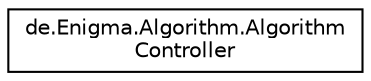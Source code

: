 digraph "Grafische Darstellung der Klassenhierarchie"
{
  edge [fontname="Helvetica",fontsize="10",labelfontname="Helvetica",labelfontsize="10"];
  node [fontname="Helvetica",fontsize="10",shape=record];
  rankdir="LR";
  Node0 [label="de.Enigma.Algorithm.Algorithm\lController",height=0.2,width=0.4,color="black", fillcolor="white", style="filled",URL="$classde_1_1_enigma_1_1_algorithm_1_1_algorithm_controller.html"];
}

